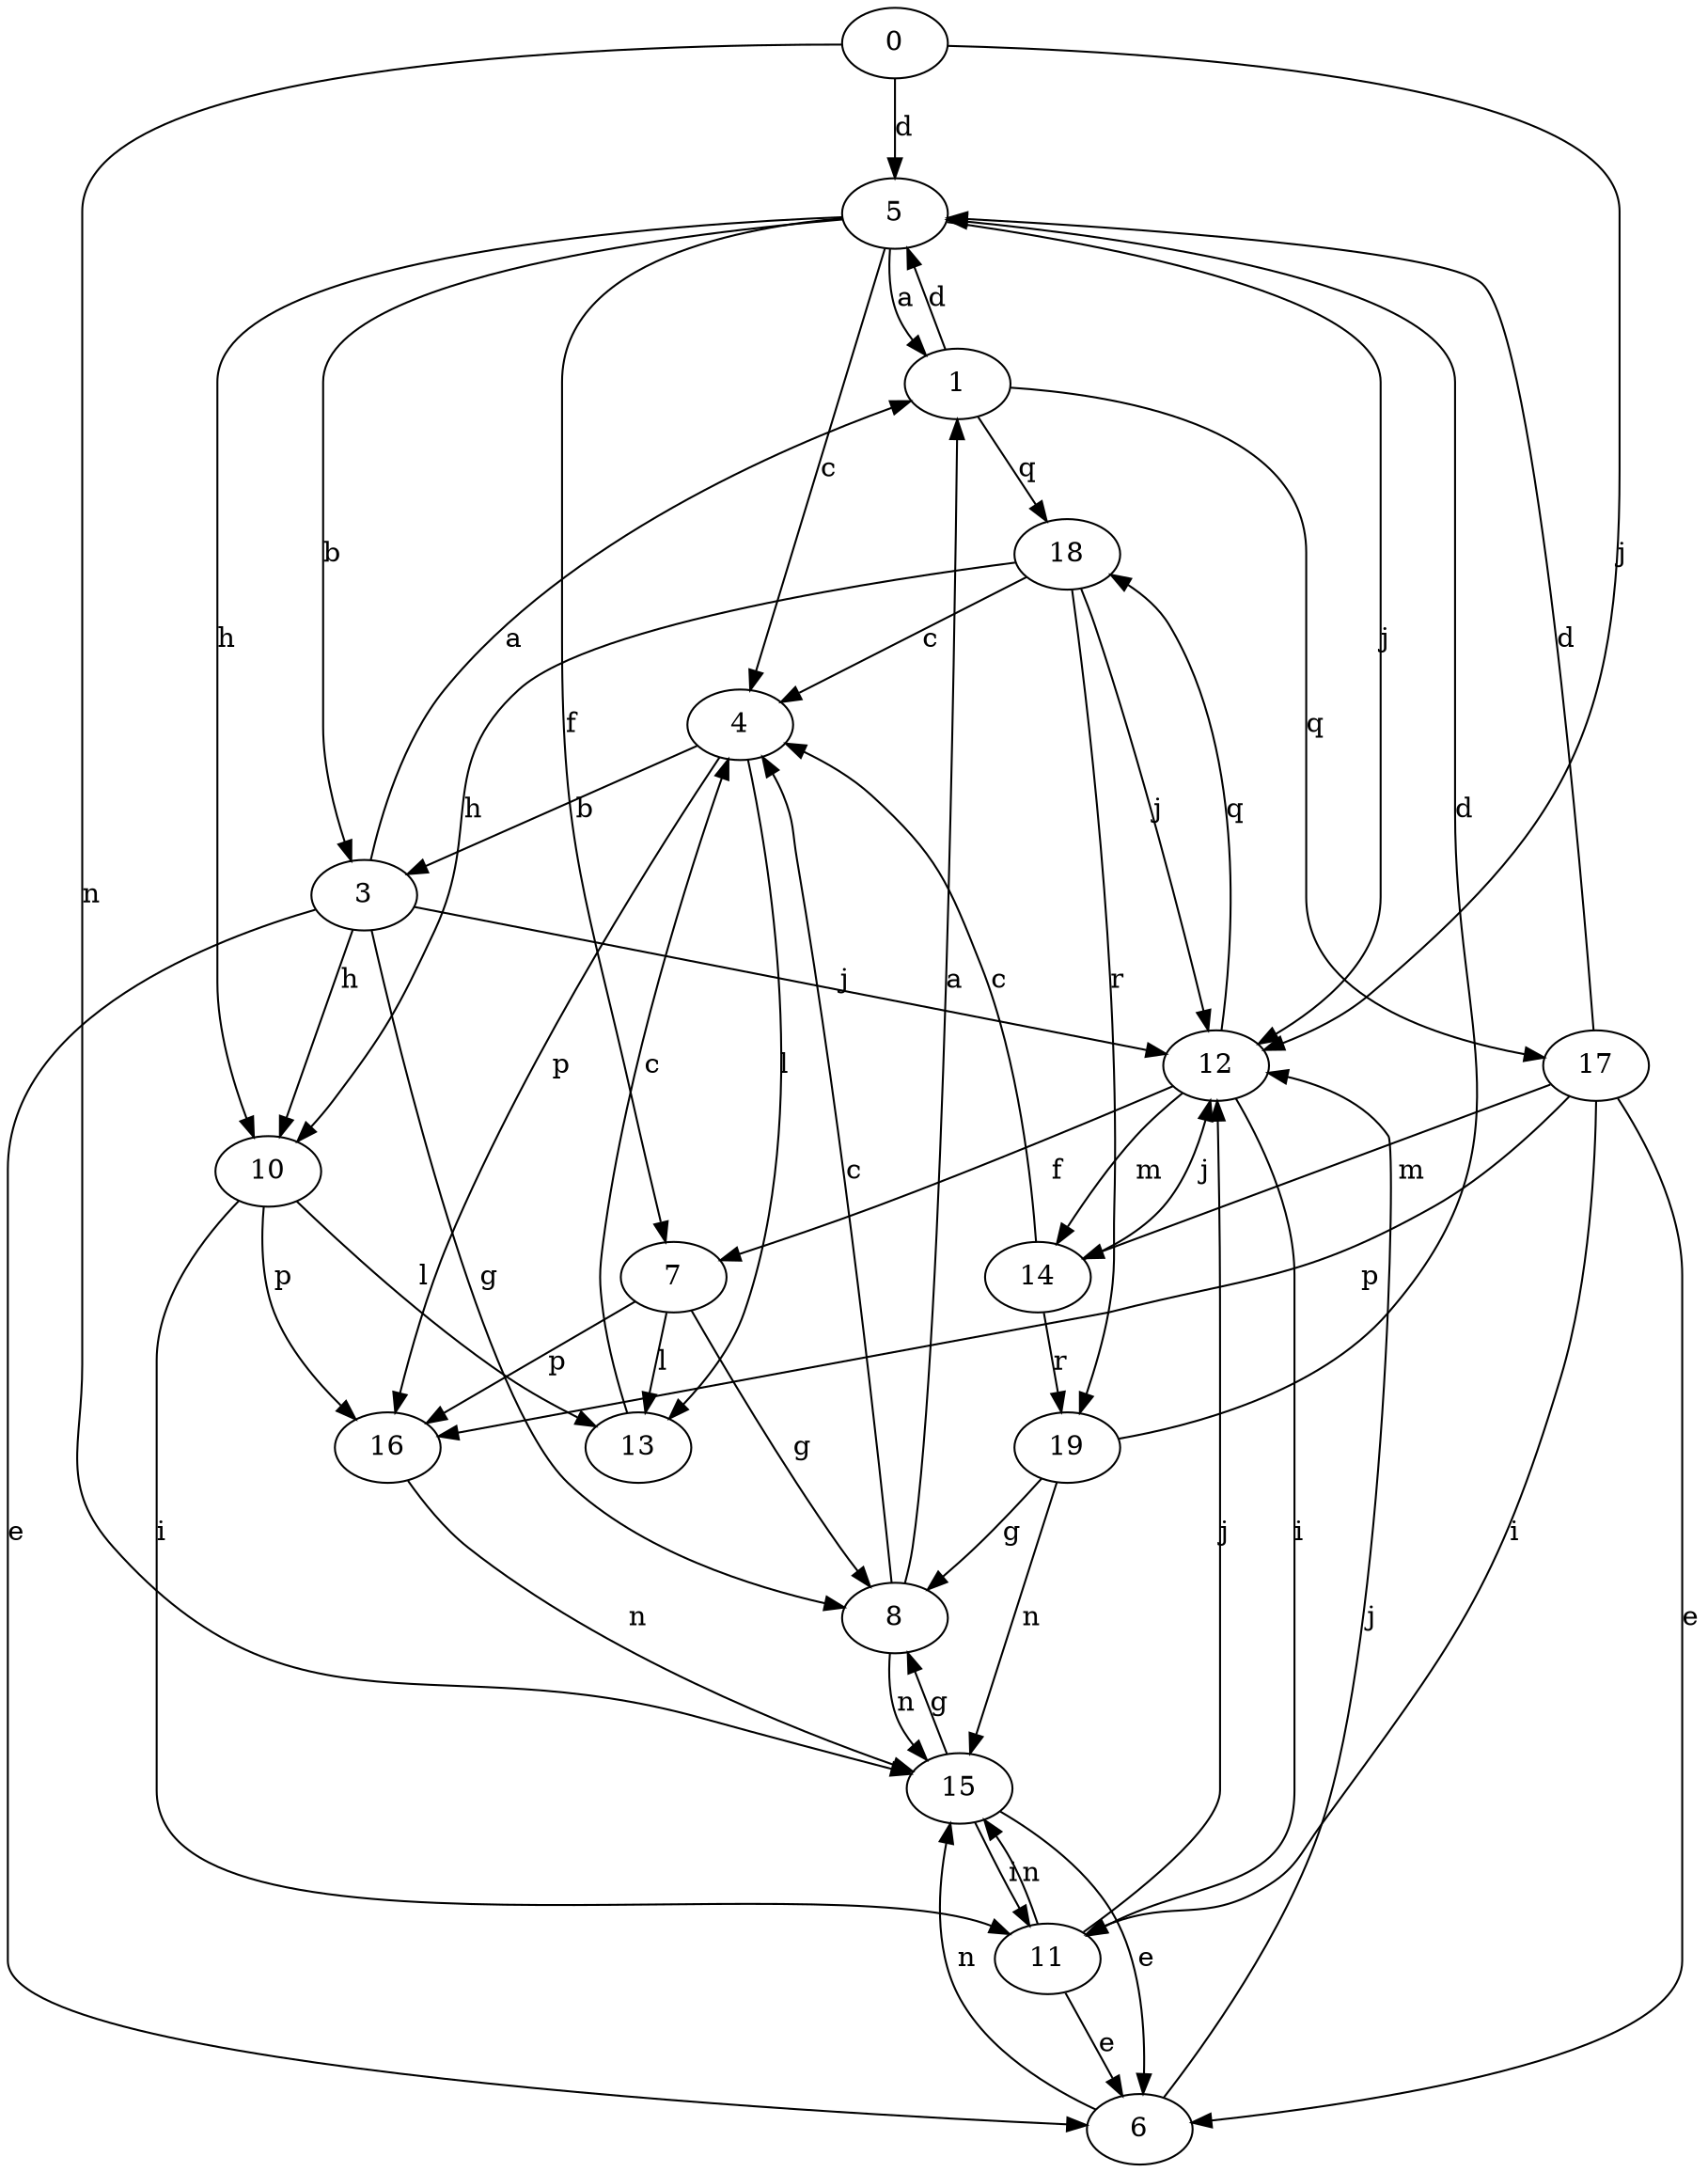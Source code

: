 strict digraph  {
0;
1;
3;
4;
5;
6;
7;
8;
10;
11;
12;
13;
14;
15;
16;
17;
18;
19;
0 -> 5  [label=d];
0 -> 12  [label=j];
0 -> 15  [label=n];
1 -> 5  [label=d];
1 -> 17  [label=q];
1 -> 18  [label=q];
3 -> 1  [label=a];
3 -> 6  [label=e];
3 -> 8  [label=g];
3 -> 10  [label=h];
3 -> 12  [label=j];
4 -> 3  [label=b];
4 -> 13  [label=l];
4 -> 16  [label=p];
5 -> 1  [label=a];
5 -> 3  [label=b];
5 -> 4  [label=c];
5 -> 7  [label=f];
5 -> 10  [label=h];
5 -> 12  [label=j];
6 -> 12  [label=j];
6 -> 15  [label=n];
7 -> 8  [label=g];
7 -> 13  [label=l];
7 -> 16  [label=p];
8 -> 1  [label=a];
8 -> 4  [label=c];
8 -> 15  [label=n];
10 -> 11  [label=i];
10 -> 13  [label=l];
10 -> 16  [label=p];
11 -> 6  [label=e];
11 -> 12  [label=j];
11 -> 15  [label=n];
12 -> 7  [label=f];
12 -> 11  [label=i];
12 -> 14  [label=m];
12 -> 18  [label=q];
13 -> 4  [label=c];
14 -> 4  [label=c];
14 -> 12  [label=j];
14 -> 19  [label=r];
15 -> 6  [label=e];
15 -> 8  [label=g];
15 -> 11  [label=i];
16 -> 15  [label=n];
17 -> 5  [label=d];
17 -> 6  [label=e];
17 -> 11  [label=i];
17 -> 14  [label=m];
17 -> 16  [label=p];
18 -> 4  [label=c];
18 -> 10  [label=h];
18 -> 12  [label=j];
18 -> 19  [label=r];
19 -> 5  [label=d];
19 -> 8  [label=g];
19 -> 15  [label=n];
}
